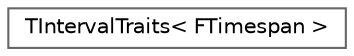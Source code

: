 digraph "Graphical Class Hierarchy"
{
 // INTERACTIVE_SVG=YES
 // LATEX_PDF_SIZE
  bgcolor="transparent";
  edge [fontname=Helvetica,fontsize=10,labelfontname=Helvetica,labelfontsize=10];
  node [fontname=Helvetica,fontsize=10,shape=box,height=0.2,width=0.4];
  rankdir="LR";
  Node0 [id="Node000000",label="TIntervalTraits\< FTimespan \>",height=0.2,width=0.4,color="grey40", fillcolor="white", style="filled",URL="$d2/d66/structTIntervalTraits_3_01FTimespan_01_4.html",tooltip=" "];
}
